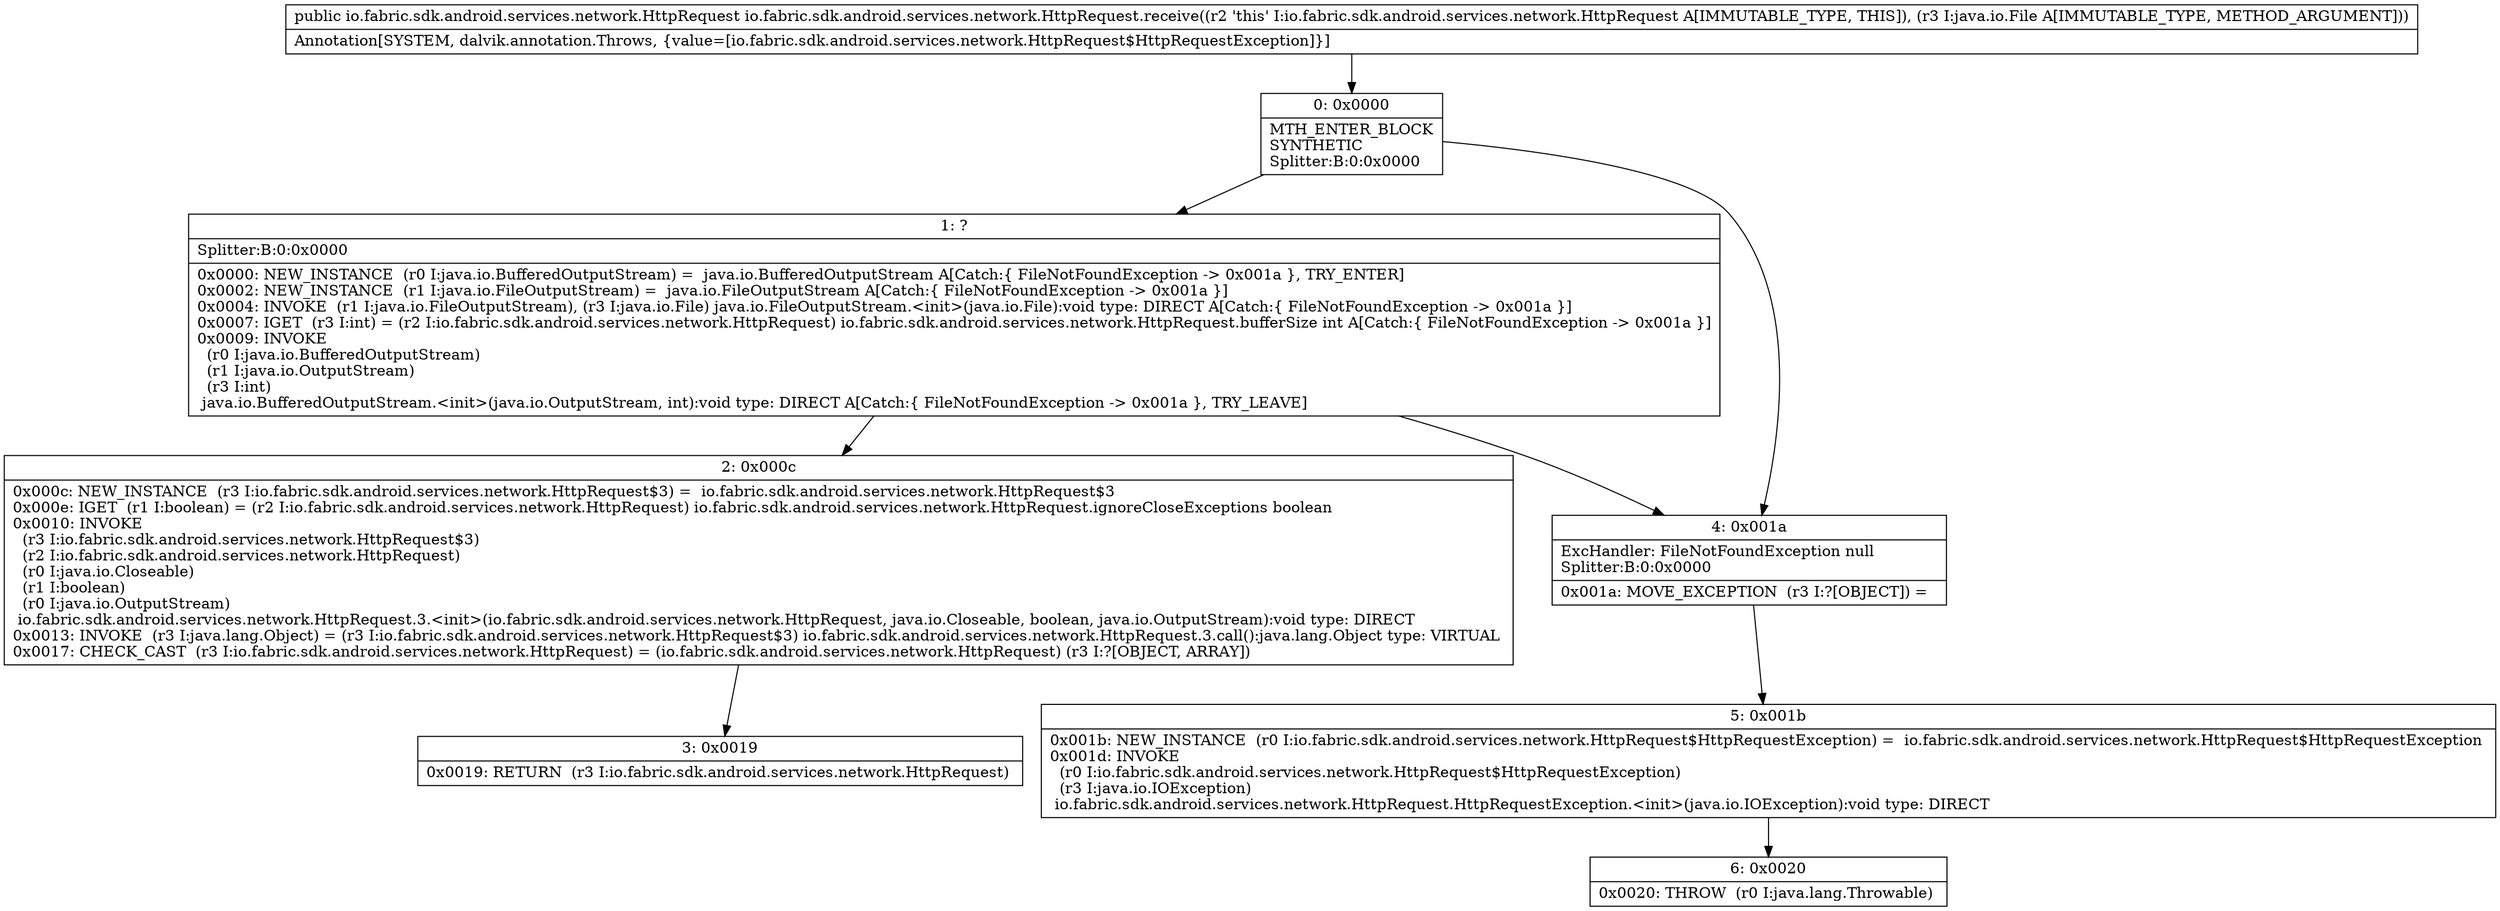 digraph "CFG forio.fabric.sdk.android.services.network.HttpRequest.receive(Ljava\/io\/File;)Lio\/fabric\/sdk\/android\/services\/network\/HttpRequest;" {
Node_0 [shape=record,label="{0\:\ 0x0000|MTH_ENTER_BLOCK\lSYNTHETIC\lSplitter:B:0:0x0000\l}"];
Node_1 [shape=record,label="{1\:\ ?|Splitter:B:0:0x0000\l|0x0000: NEW_INSTANCE  (r0 I:java.io.BufferedOutputStream) =  java.io.BufferedOutputStream A[Catch:\{ FileNotFoundException \-\> 0x001a \}, TRY_ENTER]\l0x0002: NEW_INSTANCE  (r1 I:java.io.FileOutputStream) =  java.io.FileOutputStream A[Catch:\{ FileNotFoundException \-\> 0x001a \}]\l0x0004: INVOKE  (r1 I:java.io.FileOutputStream), (r3 I:java.io.File) java.io.FileOutputStream.\<init\>(java.io.File):void type: DIRECT A[Catch:\{ FileNotFoundException \-\> 0x001a \}]\l0x0007: IGET  (r3 I:int) = (r2 I:io.fabric.sdk.android.services.network.HttpRequest) io.fabric.sdk.android.services.network.HttpRequest.bufferSize int A[Catch:\{ FileNotFoundException \-\> 0x001a \}]\l0x0009: INVOKE  \l  (r0 I:java.io.BufferedOutputStream)\l  (r1 I:java.io.OutputStream)\l  (r3 I:int)\l java.io.BufferedOutputStream.\<init\>(java.io.OutputStream, int):void type: DIRECT A[Catch:\{ FileNotFoundException \-\> 0x001a \}, TRY_LEAVE]\l}"];
Node_2 [shape=record,label="{2\:\ 0x000c|0x000c: NEW_INSTANCE  (r3 I:io.fabric.sdk.android.services.network.HttpRequest$3) =  io.fabric.sdk.android.services.network.HttpRequest$3 \l0x000e: IGET  (r1 I:boolean) = (r2 I:io.fabric.sdk.android.services.network.HttpRequest) io.fabric.sdk.android.services.network.HttpRequest.ignoreCloseExceptions boolean \l0x0010: INVOKE  \l  (r3 I:io.fabric.sdk.android.services.network.HttpRequest$3)\l  (r2 I:io.fabric.sdk.android.services.network.HttpRequest)\l  (r0 I:java.io.Closeable)\l  (r1 I:boolean)\l  (r0 I:java.io.OutputStream)\l io.fabric.sdk.android.services.network.HttpRequest.3.\<init\>(io.fabric.sdk.android.services.network.HttpRequest, java.io.Closeable, boolean, java.io.OutputStream):void type: DIRECT \l0x0013: INVOKE  (r3 I:java.lang.Object) = (r3 I:io.fabric.sdk.android.services.network.HttpRequest$3) io.fabric.sdk.android.services.network.HttpRequest.3.call():java.lang.Object type: VIRTUAL \l0x0017: CHECK_CAST  (r3 I:io.fabric.sdk.android.services.network.HttpRequest) = (io.fabric.sdk.android.services.network.HttpRequest) (r3 I:?[OBJECT, ARRAY]) \l}"];
Node_3 [shape=record,label="{3\:\ 0x0019|0x0019: RETURN  (r3 I:io.fabric.sdk.android.services.network.HttpRequest) \l}"];
Node_4 [shape=record,label="{4\:\ 0x001a|ExcHandler: FileNotFoundException null\lSplitter:B:0:0x0000\l|0x001a: MOVE_EXCEPTION  (r3 I:?[OBJECT]) =  \l}"];
Node_5 [shape=record,label="{5\:\ 0x001b|0x001b: NEW_INSTANCE  (r0 I:io.fabric.sdk.android.services.network.HttpRequest$HttpRequestException) =  io.fabric.sdk.android.services.network.HttpRequest$HttpRequestException \l0x001d: INVOKE  \l  (r0 I:io.fabric.sdk.android.services.network.HttpRequest$HttpRequestException)\l  (r3 I:java.io.IOException)\l io.fabric.sdk.android.services.network.HttpRequest.HttpRequestException.\<init\>(java.io.IOException):void type: DIRECT \l}"];
Node_6 [shape=record,label="{6\:\ 0x0020|0x0020: THROW  (r0 I:java.lang.Throwable) \l}"];
MethodNode[shape=record,label="{public io.fabric.sdk.android.services.network.HttpRequest io.fabric.sdk.android.services.network.HttpRequest.receive((r2 'this' I:io.fabric.sdk.android.services.network.HttpRequest A[IMMUTABLE_TYPE, THIS]), (r3 I:java.io.File A[IMMUTABLE_TYPE, METHOD_ARGUMENT]))  | Annotation[SYSTEM, dalvik.annotation.Throws, \{value=[io.fabric.sdk.android.services.network.HttpRequest$HttpRequestException]\}]\l}"];
MethodNode -> Node_0;
Node_0 -> Node_1;
Node_0 -> Node_4;
Node_1 -> Node_2;
Node_1 -> Node_4;
Node_2 -> Node_3;
Node_4 -> Node_5;
Node_5 -> Node_6;
}

